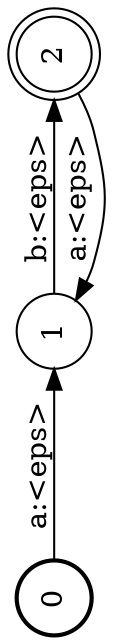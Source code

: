 digraph FST {
rankdir = LR;
size = "8.5,11";
center = 1;
orientation = Landscape;
ranksep = "0.4";
nodesep = "0.25";
0 [label = "0", shape = circle, style = bold, fontsize = 14]
	0 -> 1 [label = "a:<eps>", fontsize = 14];
1 [label = "1", shape = circle, style = solid, fontsize = 14]
	1 -> 2 [label = "b:<eps>", fontsize = 14];
2 [label = "2", shape = doublecircle, style = solid, fontsize = 14]
	2 -> 1 [label = "a:<eps>", fontsize = 14];
}
